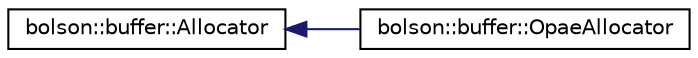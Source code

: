 digraph "Graphical Class Hierarchy"
{
 // LATEX_PDF_SIZE
  edge [fontname="Helvetica",fontsize="10",labelfontname="Helvetica",labelfontsize="10"];
  node [fontname="Helvetica",fontsize="10",shape=record];
  rankdir="LR";
  Node0 [label="bolson::buffer::Allocator",height=0.2,width=0.4,color="black", fillcolor="white", style="filled",URL="$classbolson_1_1buffer_1_1_allocator.html",tooltip="Abstract class for memory allocators."];
  Node0 -> Node1 [dir="back",color="midnightblue",fontsize="10",style="solid",fontname="Helvetica"];
  Node1 [label="bolson::buffer::OpaeAllocator",height=0.2,width=0.4,color="black", fillcolor="white", style="filled",URL="$classbolson_1_1buffer_1_1_opae_allocator.html",tooltip="Memory allocator for the Intel OPAE FPGA platform."];
}
